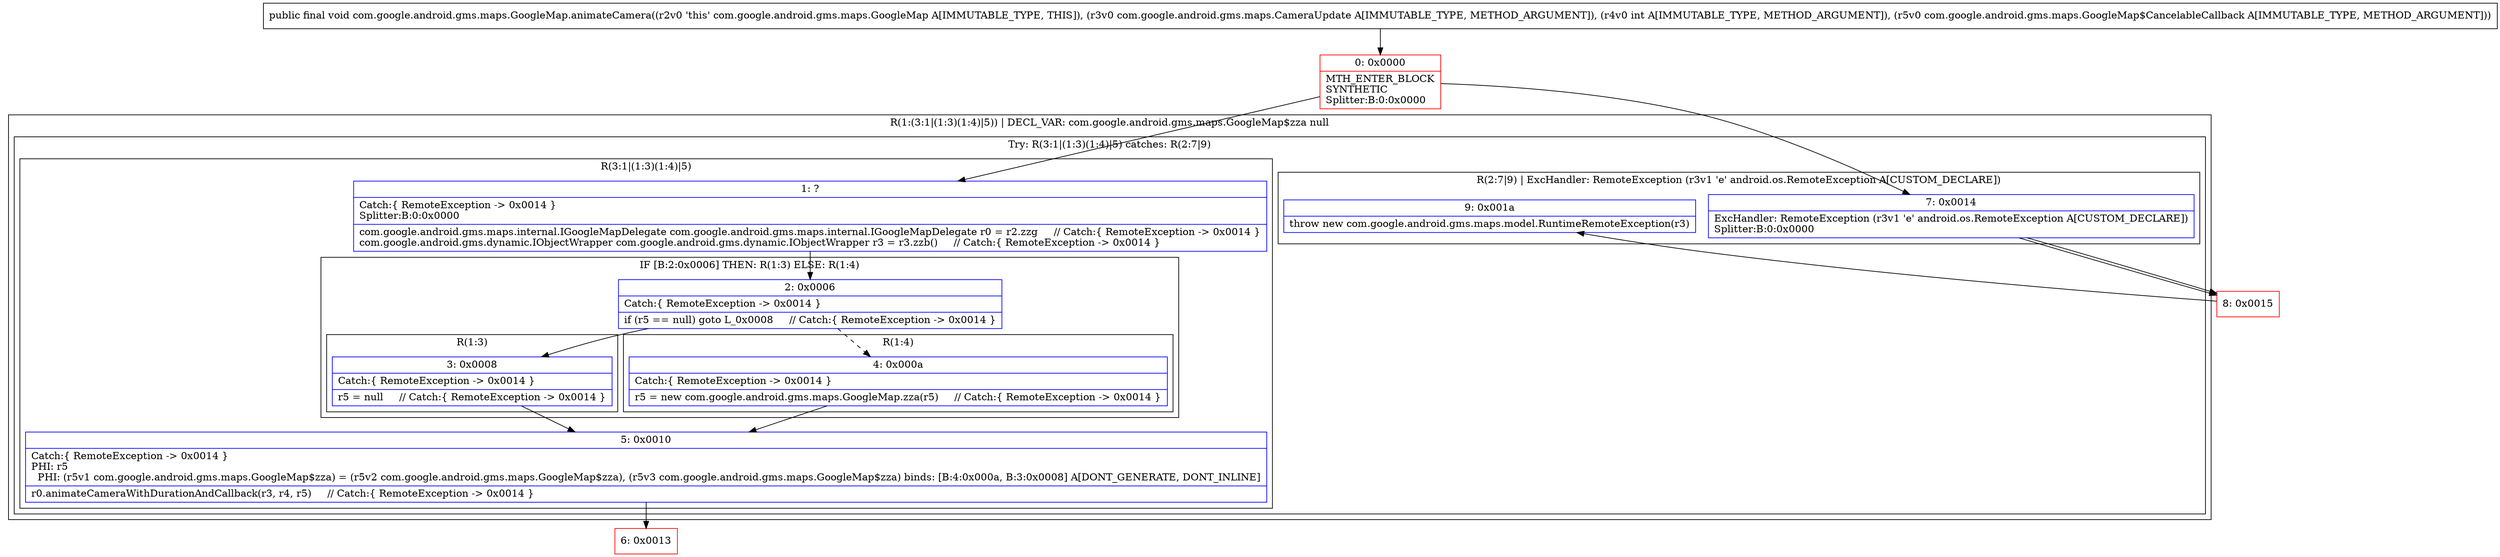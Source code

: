 digraph "CFG forcom.google.android.gms.maps.GoogleMap.animateCamera(Lcom\/google\/android\/gms\/maps\/CameraUpdate;ILcom\/google\/android\/gms\/maps\/GoogleMap$CancelableCallback;)V" {
subgraph cluster_Region_111480590 {
label = "R(1:(3:1|(1:3)(1:4)|5)) | DECL_VAR: com.google.android.gms.maps.GoogleMap$zza null\l";
node [shape=record,color=blue];
subgraph cluster_TryCatchRegion_322177951 {
label = "Try: R(3:1|(1:3)(1:4)|5) catches: R(2:7|9)";
node [shape=record,color=blue];
subgraph cluster_Region_1049484182 {
label = "R(3:1|(1:3)(1:4)|5)";
node [shape=record,color=blue];
Node_1 [shape=record,label="{1\:\ ?|Catch:\{ RemoteException \-\> 0x0014 \}\lSplitter:B:0:0x0000\l|com.google.android.gms.maps.internal.IGoogleMapDelegate com.google.android.gms.maps.internal.IGoogleMapDelegate r0 = r2.zzg     \/\/ Catch:\{ RemoteException \-\> 0x0014 \}\lcom.google.android.gms.dynamic.IObjectWrapper com.google.android.gms.dynamic.IObjectWrapper r3 = r3.zzb()     \/\/ Catch:\{ RemoteException \-\> 0x0014 \}\l}"];
subgraph cluster_IfRegion_590109025 {
label = "IF [B:2:0x0006] THEN: R(1:3) ELSE: R(1:4)";
node [shape=record,color=blue];
Node_2 [shape=record,label="{2\:\ 0x0006|Catch:\{ RemoteException \-\> 0x0014 \}\l|if (r5 == null) goto L_0x0008     \/\/ Catch:\{ RemoteException \-\> 0x0014 \}\l}"];
subgraph cluster_Region_1908882689 {
label = "R(1:3)";
node [shape=record,color=blue];
Node_3 [shape=record,label="{3\:\ 0x0008|Catch:\{ RemoteException \-\> 0x0014 \}\l|r5 = null     \/\/ Catch:\{ RemoteException \-\> 0x0014 \}\l}"];
}
subgraph cluster_Region_821296948 {
label = "R(1:4)";
node [shape=record,color=blue];
Node_4 [shape=record,label="{4\:\ 0x000a|Catch:\{ RemoteException \-\> 0x0014 \}\l|r5 = new com.google.android.gms.maps.GoogleMap.zza(r5)     \/\/ Catch:\{ RemoteException \-\> 0x0014 \}\l}"];
}
}
Node_5 [shape=record,label="{5\:\ 0x0010|Catch:\{ RemoteException \-\> 0x0014 \}\lPHI: r5 \l  PHI: (r5v1 com.google.android.gms.maps.GoogleMap$zza) = (r5v2 com.google.android.gms.maps.GoogleMap$zza), (r5v3 com.google.android.gms.maps.GoogleMap$zza) binds: [B:4:0x000a, B:3:0x0008] A[DONT_GENERATE, DONT_INLINE]\l|r0.animateCameraWithDurationAndCallback(r3, r4, r5)     \/\/ Catch:\{ RemoteException \-\> 0x0014 \}\l}"];
}
subgraph cluster_Region_252261382 {
label = "R(2:7|9) | ExcHandler: RemoteException (r3v1 'e' android.os.RemoteException A[CUSTOM_DECLARE])\l";
node [shape=record,color=blue];
Node_7 [shape=record,label="{7\:\ 0x0014|ExcHandler: RemoteException (r3v1 'e' android.os.RemoteException A[CUSTOM_DECLARE])\lSplitter:B:0:0x0000\l}"];
Node_9 [shape=record,label="{9\:\ 0x001a|throw new com.google.android.gms.maps.model.RuntimeRemoteException(r3)\l}"];
}
}
}
subgraph cluster_Region_252261382 {
label = "R(2:7|9) | ExcHandler: RemoteException (r3v1 'e' android.os.RemoteException A[CUSTOM_DECLARE])\l";
node [shape=record,color=blue];
Node_7 [shape=record,label="{7\:\ 0x0014|ExcHandler: RemoteException (r3v1 'e' android.os.RemoteException A[CUSTOM_DECLARE])\lSplitter:B:0:0x0000\l}"];
Node_9 [shape=record,label="{9\:\ 0x001a|throw new com.google.android.gms.maps.model.RuntimeRemoteException(r3)\l}"];
}
Node_0 [shape=record,color=red,label="{0\:\ 0x0000|MTH_ENTER_BLOCK\lSYNTHETIC\lSplitter:B:0:0x0000\l}"];
Node_6 [shape=record,color=red,label="{6\:\ 0x0013}"];
Node_8 [shape=record,color=red,label="{8\:\ 0x0015}"];
MethodNode[shape=record,label="{public final void com.google.android.gms.maps.GoogleMap.animateCamera((r2v0 'this' com.google.android.gms.maps.GoogleMap A[IMMUTABLE_TYPE, THIS]), (r3v0 com.google.android.gms.maps.CameraUpdate A[IMMUTABLE_TYPE, METHOD_ARGUMENT]), (r4v0 int A[IMMUTABLE_TYPE, METHOD_ARGUMENT]), (r5v0 com.google.android.gms.maps.GoogleMap$CancelableCallback A[IMMUTABLE_TYPE, METHOD_ARGUMENT])) }"];
MethodNode -> Node_0;
Node_1 -> Node_2;
Node_2 -> Node_3;
Node_2 -> Node_4[style=dashed];
Node_3 -> Node_5;
Node_4 -> Node_5;
Node_5 -> Node_6;
Node_7 -> Node_8;
Node_7 -> Node_8;
Node_0 -> Node_1;
Node_0 -> Node_7;
Node_8 -> Node_9;
}

